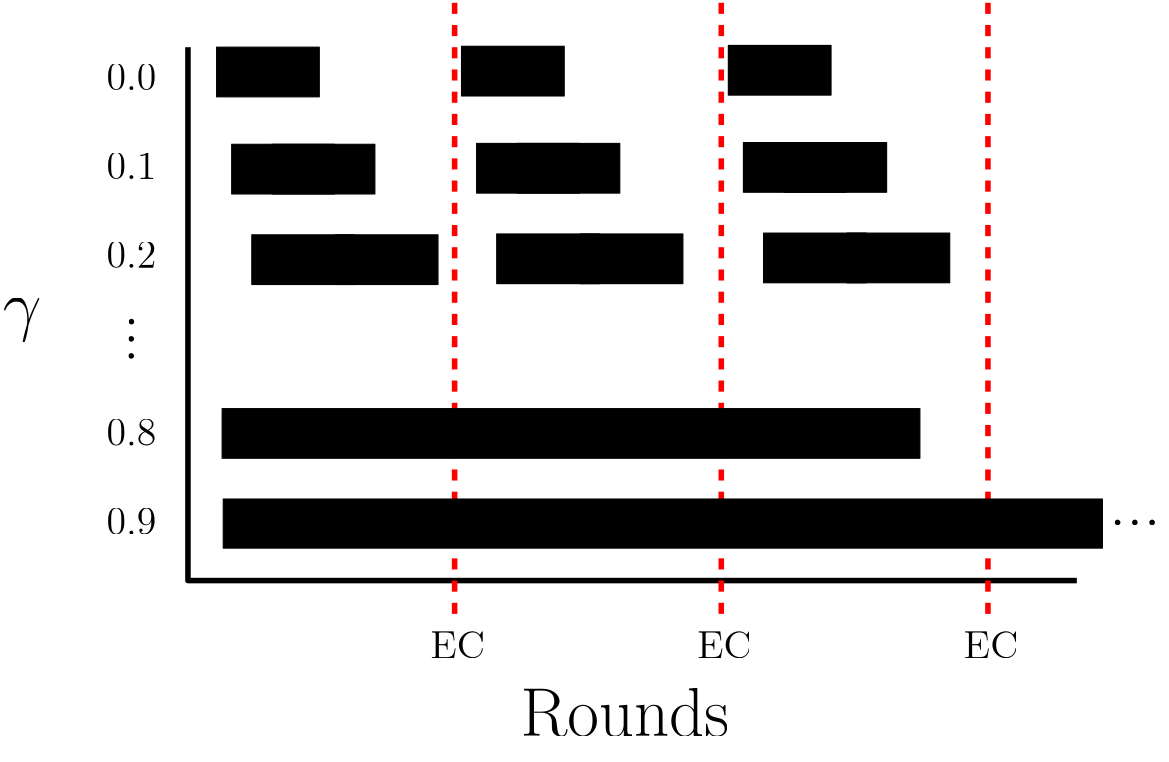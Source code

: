 <?xml version="1.0"?>
<!DOCTYPE ipe SYSTEM "ipe.dtd">
<ipe version="70218" creator="Ipe 7.2.24">
<info created="D:20230206153254" modified="D:20230206153254"/>
<ipestyle name="basic">
<symbol name="arrow/arc(spx)">
<path stroke="sym-stroke" fill="sym-stroke" pen="sym-pen">
0 0 m
-1 0.333 l
-1 -0.333 l
h
</path>
</symbol>
<symbol name="arrow/farc(spx)">
<path stroke="sym-stroke" fill="white" pen="sym-pen">
0 0 m
-1 0.333 l
-1 -0.333 l
h
</path>
</symbol>
<symbol name="arrow/ptarc(spx)">
<path stroke="sym-stroke" fill="sym-stroke" pen="sym-pen">
0 0 m
-1 0.333 l
-0.8 0 l
-1 -0.333 l
h
</path>
</symbol>
<symbol name="arrow/fptarc(spx)">
<path stroke="sym-stroke" fill="white" pen="sym-pen">
0 0 m
-1 0.333 l
-0.8 0 l
-1 -0.333 l
h
</path>
</symbol>
<symbol name="mark/circle(sx)" transformations="translations">
<path fill="sym-stroke">
0.6 0 0 0.6 0 0 e
0.4 0 0 0.4 0 0 e
</path>
</symbol>
<symbol name="mark/disk(sx)" transformations="translations">
<path fill="sym-stroke">
0.6 0 0 0.6 0 0 e
</path>
</symbol>
<symbol name="mark/fdisk(sfx)" transformations="translations">
<group>
<path fill="sym-fill">
0.5 0 0 0.5 0 0 e
</path>
<path fill="sym-stroke" fillrule="eofill">
0.6 0 0 0.6 0 0 e
0.4 0 0 0.4 0 0 e
</path>
</group>
</symbol>
<symbol name="mark/box(sx)" transformations="translations">
<path fill="sym-stroke" fillrule="eofill">
-0.6 -0.6 m
0.6 -0.6 l
0.6 0.6 l
-0.6 0.6 l
h
-0.4 -0.4 m
0.4 -0.4 l
0.4 0.4 l
-0.4 0.4 l
h
</path>
</symbol>
<symbol name="mark/square(sx)" transformations="translations">
<path fill="sym-stroke">
-0.6 -0.6 m
0.6 -0.6 l
0.6 0.6 l
-0.6 0.6 l
h
</path>
</symbol>
<symbol name="mark/fsquare(sfx)" transformations="translations">
<group>
<path fill="sym-fill">
-0.5 -0.5 m
0.5 -0.5 l
0.5 0.5 l
-0.5 0.5 l
h
</path>
<path fill="sym-stroke" fillrule="eofill">
-0.6 -0.6 m
0.6 -0.6 l
0.6 0.6 l
-0.6 0.6 l
h
-0.4 -0.4 m
0.4 -0.4 l
0.4 0.4 l
-0.4 0.4 l
h
</path>
</group>
</symbol>
<symbol name="mark/cross(sx)" transformations="translations">
<group>
<path fill="sym-stroke">
-0.43 -0.57 m
0.57 0.43 l
0.43 0.57 l
-0.57 -0.43 l
h
</path>
<path fill="sym-stroke">
-0.43 0.57 m
0.57 -0.43 l
0.43 -0.57 l
-0.57 0.43 l
h
</path>
</group>
</symbol>
<symbol name="arrow/fnormal(spx)">
<path stroke="sym-stroke" fill="white" pen="sym-pen">
0 0 m
-1 0.333 l
-1 -0.333 l
h
</path>
</symbol>
<symbol name="arrow/pointed(spx)">
<path stroke="sym-stroke" fill="sym-stroke" pen="sym-pen">
0 0 m
-1 0.333 l
-0.8 0 l
-1 -0.333 l
h
</path>
</symbol>
<symbol name="arrow/fpointed(spx)">
<path stroke="sym-stroke" fill="white" pen="sym-pen">
0 0 m
-1 0.333 l
-0.8 0 l
-1 -0.333 l
h
</path>
</symbol>
<symbol name="arrow/linear(spx)">
<path stroke="sym-stroke" pen="sym-pen">
-1 0.333 m
0 0 l
-1 -0.333 l
</path>
</symbol>
<symbol name="arrow/fdouble(spx)">
<path stroke="sym-stroke" fill="white" pen="sym-pen">
0 0 m
-1 0.333 l
-1 -0.333 l
h
-1 0 m
-2 0.333 l
-2 -0.333 l
h
</path>
</symbol>
<symbol name="arrow/double(spx)">
<path stroke="sym-stroke" fill="sym-stroke" pen="sym-pen">
0 0 m
-1 0.333 l
-1 -0.333 l
h
-1 0 m
-2 0.333 l
-2 -0.333 l
h
</path>
</symbol>
<symbol name="arrow/mid-normal(spx)">
<path stroke="sym-stroke" fill="sym-stroke" pen="sym-pen">
0.5 0 m
-0.5 0.333 l
-0.5 -0.333 l
h
</path>
</symbol>
<symbol name="arrow/mid-fnormal(spx)">
<path stroke="sym-stroke" fill="white" pen="sym-pen">
0.5 0 m
-0.5 0.333 l
-0.5 -0.333 l
h
</path>
</symbol>
<symbol name="arrow/mid-pointed(spx)">
<path stroke="sym-stroke" fill="sym-stroke" pen="sym-pen">
0.5 0 m
-0.5 0.333 l
-0.3 0 l
-0.5 -0.333 l
h
</path>
</symbol>
<symbol name="arrow/mid-fpointed(spx)">
<path stroke="sym-stroke" fill="white" pen="sym-pen">
0.5 0 m
-0.5 0.333 l
-0.3 0 l
-0.5 -0.333 l
h
</path>
</symbol>
<symbol name="arrow/mid-double(spx)">
<path stroke="sym-stroke" fill="sym-stroke" pen="sym-pen">
1 0 m
0 0.333 l
0 -0.333 l
h
0 0 m
-1 0.333 l
-1 -0.333 l
h
</path>
</symbol>
<symbol name="arrow/mid-fdouble(spx)">
<path stroke="sym-stroke" fill="white" pen="sym-pen">
1 0 m
0 0.333 l
0 -0.333 l
h
0 0 m
-1 0.333 l
-1 -0.333 l
h
</path>
</symbol>
<anglesize name="22.5 deg" value="22.5"/>
<anglesize name="30 deg" value="30"/>
<anglesize name="45 deg" value="45"/>
<anglesize name="60 deg" value="60"/>
<anglesize name="90 deg" value="90"/>
<arrowsize name="large" value="10"/>
<arrowsize name="small" value="5"/>
<arrowsize name="tiny" value="3"/>
<color name="blue" value="0 0 1"/>
<color name="brown" value="0.647 0.165 0.165"/>
<color name="darkblue" value="0 0 0.545"/>
<color name="darkcyan" value="0 0.545 0.545"/>
<color name="darkgray" value="0.663"/>
<color name="darkgreen" value="0 0.392 0"/>
<color name="darkmagenta" value="0.545 0 0.545"/>
<color name="darkorange" value="1 0.549 0"/>
<color name="darkred" value="0.545 0 0"/>
<color name="gold" value="1 0.843 0"/>
<color name="gray" value="0.745"/>
<color name="green" value="0 1 0"/>
<color name="lightblue" value="0.678 0.847 0.902"/>
<color name="lightcyan" value="0.878 1 1"/>
<color name="lightgray" value="0.827"/>
<color name="lightgreen" value="0.565 0.933 0.565"/>
<color name="lightyellow" value="1 1 0.878"/>
<color name="navy" value="0 0 0.502"/>
<color name="orange" value="1 0.647 0"/>
<color name="pink" value="1 0.753 0.796"/>
<color name="purple" value="0.627 0.125 0.941"/>
<color name="red" value="1 0 0"/>
<color name="seagreen" value="0.18 0.545 0.341"/>
<color name="turquoise" value="0.251 0.878 0.816"/>
<color name="violet" value="0.933 0.51 0.933"/>
<color name="yellow" value="1 1 0"/>
<dashstyle name="dash dot dotted" value="[4 2 1 2 1 2] 0"/>
<dashstyle name="dash dotted" value="[4 2 1 2] 0"/>
<dashstyle name="dashed" value="[4] 0"/>
<dashstyle name="dotted" value="[1 3] 0"/>
<gridsize name="10 pts (~3.5 mm)" value="10"/>
<gridsize name="14 pts (~5 mm)" value="14"/>
<gridsize name="16 pts (~6 mm)" value="16"/>
<gridsize name="20 pts (~7 mm)" value="20"/>
<gridsize name="28 pts (~10 mm)" value="28"/>
<gridsize name="32 pts (~12 mm)" value="32"/>
<gridsize name="4 pts" value="4"/>
<gridsize name="56 pts (~20 mm)" value="56"/>
<gridsize name="8 pts (~3 mm)" value="8"/>
<opacity name="10%" value="0.1"/>
<opacity name="30%" value="0.3"/>
<opacity name="50%" value="0.5"/>
<opacity name="75%" value="0.75"/>
<pen name="fat" value="1.2"/>
<pen name="heavier" value="0.8"/>
<pen name="ultrafat" value="2"/>
<symbolsize name="large" value="5"/>
<symbolsize name="small" value="2"/>
<symbolsize name="tiny" value="1.1"/>
<textsize name="Huge" value="\Huge"/>
<textsize name="LARGE" value="\LARGE"/>
<textsize name="Large" value="\Large"/>
<textsize name="footnote" value="\footnotesize"/>
<textsize name="huge" value="\huge"/>
<textsize name="large" value="\large"/>
<textsize name="small" value="\small"/>
<textsize name="tiny" value="\tiny"/>
<textstyle name="center" begin="\begin{center}" end="\end{center}"/>
<textstyle name="item" begin="\begin{itemize}\item{}" end="\end{itemize}"/>
<textstyle name="itemize" begin="\begin{itemize}" end="\end{itemize}"/>
<tiling name="falling" angle="-60" step="4" width="1"/>
<tiling name="rising" angle="30" step="4" width="1"/>
</ipestyle>
<page>
<layer name="alpha"/>
<view layers="alpha" active="alpha"/>
<path layer="alpha" stroke="black" pen="ultrafat">
128 704 m
128 512 l
448 512 l
</path>
<path stroke="red" dash="dashed" pen="ultrafat">
224 720 m
224 496 l
224 496 l
</path>
<path stroke="red" dash="dashed" pen="ultrafat">
320 720 m
320 496 l
</path>
<path stroke="red" dash="dashed" pen="ultrafat">
416 720 m
416 496 l
</path>
<text matrix="1 0 0 1 7.23434 4.01908" transformations="translations" pos="208 480" stroke="black" type="label" width="19.703" height="9.803" depth="0" valign="baseline" size="Large">EC</text>
<text matrix="1 0 0 1 103.234 4.01908" transformations="translations" pos="208 480" stroke="black" type="label" width="19.703" height="9.803" depth="0" valign="baseline" size="Large">EC</text>
<text matrix="1 0 0 1 199.234 4.01908" transformations="translations" pos="208 480" stroke="black" type="label" width="19.703" height="9.803" depth="0" valign="baseline" size="Large">EC</text>
<text transformations="translations" pos="480 448" stroke="black" type="label" width="0" height="0" depth="0" valign="baseline"></text>
<text matrix="1 0 0 1 18.6887 0.602861" transformations="translations" pos="80 688" stroke="black" type="label" width="17.949" height="9.245" depth="0" valign="baseline" size="Large">0.0</text>
<text matrix="1 0 0 1 18.6887 -31.3971" transformations="translations" pos="80 688" stroke="black" type="label" width="17.949" height="9.245" depth="0" valign="baseline" size="Large">0.1</text>
<text matrix="1 0 0 1 18.6887 -63.3971" transformations="translations" pos="80 688" stroke="black" type="label" width="17.949" height="9.245" depth="0" valign="baseline" size="Large">0.2</text>
<text matrix="1 0 0 1 18.6887 -159.397" transformations="translations" pos="80 688" stroke="black" type="label" width="17.949" height="9.245" depth="0" valign="baseline" size="Large">0.9</text>
<text matrix="1 0 0 1 18.6887 -127.397" transformations="translations" pos="80 688" stroke="black" type="label" width="17.949" height="9.245" depth="0" valign="baseline" size="Large">0.8</text>
<text matrix="1 0 0 1 29.3393 -21.1002" transformations="translations" pos="32 624" stroke="black" type="label" width="13.937" height="10.672" depth="4.82" valign="baseline" size="Huge" style="math">\gamma</text>
<text matrix="-0.0109823 -0.99994 0.99994 -0.0109823 -500.377 694.978" pos="80 608" stroke="black" type="label" width="18.564" height="2.032" depth="0" valign="baseline" size="Huge">...</text>
<path stroke="black" fill="black">
138.315 704.028 m
138.315 686.143 l
175.29 686.143 l
175.29 704.028 l
h
</path>
<path matrix="1 0 0 1 5.4259 -34.9659" stroke="black" fill="black">
138.315 704.028 m
138.315 686.143 l
175.29 686.143 l
175.29 704.028 l
h
</path>
<path matrix="1 0 0 1 20.0078 -34.9655" stroke="black" fill="black">
138.315 704.028 m
138.315 686.143 l
175.29 686.143 l
175.29 704.028 l
h
</path>
<path matrix="1 0 0 1 12.6711 -67.5576" stroke="black" fill="black">
138.315 704.028 m
138.315 686.143 l
175.29 686.143 l
175.29 704.028 l
h
</path>
<path matrix="1 0 0 1 42.7235 -67.5576" stroke="black" fill="black">
138.315 704.028 m
138.315 686.143 l
175.29 686.143 l
175.29 704.028 l
h
</path>
<path matrix="1 0 0 1 88.1684 0.309559" stroke="black" fill="black">
138.315 704.028 m
138.315 686.143 l
175.29 686.143 l
175.29 704.028 l
h
</path>
<path matrix="1 0 0 1 93.5943 -34.6563" stroke="black" fill="black">
138.315 704.028 m
138.315 686.143 l
175.29 686.143 l
175.29 704.028 l
h
</path>
<path matrix="1 0 0 1 108.176 -34.6559" stroke="black" fill="black">
138.315 704.028 m
138.315 686.143 l
175.29 686.143 l
175.29 704.028 l
h
</path>
<path matrix="1 0 0 1 100.84 -67.248" stroke="black" fill="black">
138.315 704.028 m
138.315 686.143 l
175.29 686.143 l
175.29 704.028 l
h
</path>
<path matrix="1 0 0 1 130.892 -67.248" stroke="black" fill="black">
138.315 704.028 m
138.315 686.143 l
175.29 686.143 l
175.29 704.028 l
h
</path>
<path matrix="1 0 0 1 184.226 0.618923" stroke="black" fill="black">
138.315 704.028 m
138.315 686.143 l
175.29 686.143 l
175.29 704.028 l
h
</path>
<path matrix="1 0 0 1 189.652 -34.347" stroke="black" fill="black">
138.315 704.028 m
138.315 686.143 l
175.29 686.143 l
175.29 704.028 l
h
</path>
<path matrix="1 0 0 1 204.234 -34.3466" stroke="black" fill="black">
138.315 704.028 m
138.315 686.143 l
175.29 686.143 l
175.29 704.028 l
h
</path>
<path matrix="1 0 0 1 196.897 -66.9387" stroke="black" fill="black">
138.315 704.028 m
138.315 686.143 l
175.29 686.143 l
175.29 704.028 l
h
</path>
<path matrix="1 0 0 1 226.949 -66.9387" stroke="black" fill="black">
138.315 704.028 m
138.315 686.143 l
175.29 686.143 l
175.29 704.028 l
h
</path>
<path stroke="black" fill="black">
140.307 573.908 m
140.307 556.023 l
391.499 556.023 l
391.499 573.908 l
h
</path>
<path stroke="black" fill="black">
140.709 541.354 m
140.709 523.67 l
457.211 523.67 l
457.211 541.354 l
h
</path>
<text matrix="1 0 0 1 -8.23911 -1.80858" pos="467.861 533.718" stroke="black" type="label" width="18.564" height="2.032" depth="0" valign="baseline" size="Huge">...</text>
<text matrix="1 0 0 1 -6.52669 -2.61067" pos="254.248 458.762" stroke="black" type="label" width="75.13" height="17.213" depth="0" valign="baseline" size="Huge">Rounds</text>
</page>
</ipe>
